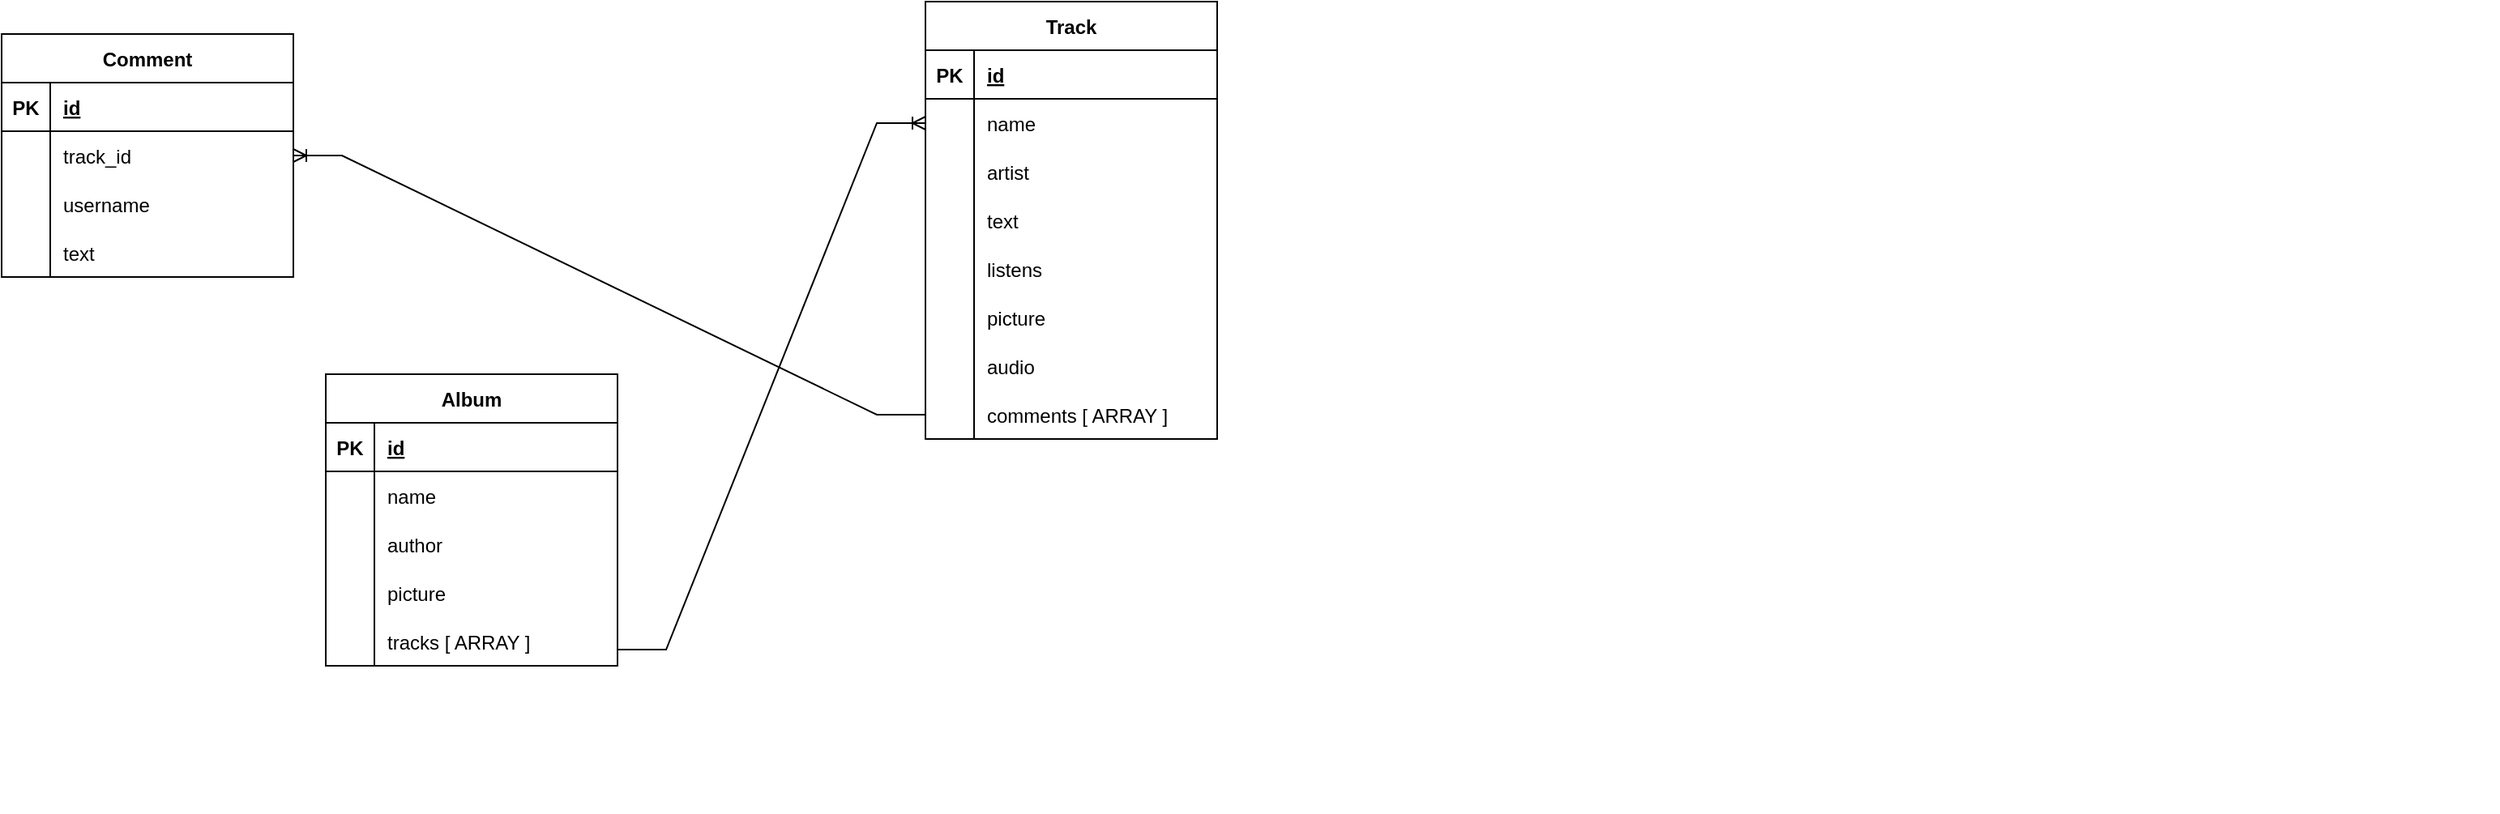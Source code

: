 <mxfile version="20.8.23" type="device"><diagram name="Страница 1" id="-IVK2tjuY0A1NgmKaWkZ"><mxGraphModel dx="1434" dy="764" grid="1" gridSize="10" guides="1" tooltips="1" connect="1" arrows="1" fold="1" page="1" pageScale="1" pageWidth="1169" pageHeight="1654" math="0" shadow="0"><root><mxCell id="0"/><mxCell id="1" parent="0"/><mxCell id="-_1MqQykUKai-JI-OOyg-1" value="Album" style="shape=table;startSize=30;container=1;collapsible=1;childLayout=tableLayout;fixedRows=1;rowLines=0;fontStyle=1;align=center;resizeLast=1;" vertex="1" parent="1"><mxGeometry x="420" y="330" width="180" height="180" as="geometry"/></mxCell><mxCell id="-_1MqQykUKai-JI-OOyg-2" value="" style="shape=tableRow;horizontal=0;startSize=0;swimlaneHead=0;swimlaneBody=0;fillColor=none;collapsible=0;dropTarget=0;points=[[0,0.5],[1,0.5]];portConstraint=eastwest;top=0;left=0;right=0;bottom=1;" vertex="1" parent="-_1MqQykUKai-JI-OOyg-1"><mxGeometry y="30" width="180" height="30" as="geometry"/></mxCell><mxCell id="-_1MqQykUKai-JI-OOyg-3" value="PK" style="shape=partialRectangle;connectable=0;fillColor=none;top=0;left=0;bottom=0;right=0;fontStyle=1;overflow=hidden;" vertex="1" parent="-_1MqQykUKai-JI-OOyg-2"><mxGeometry width="30" height="30" as="geometry"><mxRectangle width="30" height="30" as="alternateBounds"/></mxGeometry></mxCell><mxCell id="-_1MqQykUKai-JI-OOyg-4" value="id" style="shape=partialRectangle;connectable=0;fillColor=none;top=0;left=0;bottom=0;right=0;align=left;spacingLeft=6;fontStyle=5;overflow=hidden;" vertex="1" parent="-_1MqQykUKai-JI-OOyg-2"><mxGeometry x="30" width="150" height="30" as="geometry"><mxRectangle width="150" height="30" as="alternateBounds"/></mxGeometry></mxCell><mxCell id="-_1MqQykUKai-JI-OOyg-5" value="" style="shape=tableRow;horizontal=0;startSize=0;swimlaneHead=0;swimlaneBody=0;fillColor=none;collapsible=0;dropTarget=0;points=[[0,0.5],[1,0.5]];portConstraint=eastwest;top=0;left=0;right=0;bottom=0;" vertex="1" parent="-_1MqQykUKai-JI-OOyg-1"><mxGeometry y="60" width="180" height="30" as="geometry"/></mxCell><mxCell id="-_1MqQykUKai-JI-OOyg-6" value="" style="shape=partialRectangle;connectable=0;fillColor=none;top=0;left=0;bottom=0;right=0;editable=1;overflow=hidden;" vertex="1" parent="-_1MqQykUKai-JI-OOyg-5"><mxGeometry width="30" height="30" as="geometry"><mxRectangle width="30" height="30" as="alternateBounds"/></mxGeometry></mxCell><mxCell id="-_1MqQykUKai-JI-OOyg-7" value="name" style="shape=partialRectangle;connectable=0;fillColor=none;top=0;left=0;bottom=0;right=0;align=left;spacingLeft=6;overflow=hidden;" vertex="1" parent="-_1MqQykUKai-JI-OOyg-5"><mxGeometry x="30" width="150" height="30" as="geometry"><mxRectangle width="150" height="30" as="alternateBounds"/></mxGeometry></mxCell><mxCell id="-_1MqQykUKai-JI-OOyg-8" value="" style="shape=tableRow;horizontal=0;startSize=0;swimlaneHead=0;swimlaneBody=0;fillColor=none;collapsible=0;dropTarget=0;points=[[0,0.5],[1,0.5]];portConstraint=eastwest;top=0;left=0;right=0;bottom=0;" vertex="1" parent="-_1MqQykUKai-JI-OOyg-1"><mxGeometry y="90" width="180" height="30" as="geometry"/></mxCell><mxCell id="-_1MqQykUKai-JI-OOyg-9" value="" style="shape=partialRectangle;connectable=0;fillColor=none;top=0;left=0;bottom=0;right=0;editable=1;overflow=hidden;" vertex="1" parent="-_1MqQykUKai-JI-OOyg-8"><mxGeometry width="30" height="30" as="geometry"><mxRectangle width="30" height="30" as="alternateBounds"/></mxGeometry></mxCell><mxCell id="-_1MqQykUKai-JI-OOyg-10" value="author" style="shape=partialRectangle;connectable=0;fillColor=none;top=0;left=0;bottom=0;right=0;align=left;spacingLeft=6;overflow=hidden;" vertex="1" parent="-_1MqQykUKai-JI-OOyg-8"><mxGeometry x="30" width="150" height="30" as="geometry"><mxRectangle width="150" height="30" as="alternateBounds"/></mxGeometry></mxCell><mxCell id="-_1MqQykUKai-JI-OOyg-11" value="" style="shape=tableRow;horizontal=0;startSize=0;swimlaneHead=0;swimlaneBody=0;fillColor=none;collapsible=0;dropTarget=0;points=[[0,0.5],[1,0.5]];portConstraint=eastwest;top=0;left=0;right=0;bottom=0;" vertex="1" parent="-_1MqQykUKai-JI-OOyg-1"><mxGeometry y="120" width="180" height="30" as="geometry"/></mxCell><mxCell id="-_1MqQykUKai-JI-OOyg-12" value="" style="shape=partialRectangle;connectable=0;fillColor=none;top=0;left=0;bottom=0;right=0;editable=1;overflow=hidden;" vertex="1" parent="-_1MqQykUKai-JI-OOyg-11"><mxGeometry width="30" height="30" as="geometry"><mxRectangle width="30" height="30" as="alternateBounds"/></mxGeometry></mxCell><mxCell id="-_1MqQykUKai-JI-OOyg-13" value="picture" style="shape=partialRectangle;connectable=0;fillColor=none;top=0;left=0;bottom=0;right=0;align=left;spacingLeft=6;overflow=hidden;" vertex="1" parent="-_1MqQykUKai-JI-OOyg-11"><mxGeometry x="30" width="150" height="30" as="geometry"><mxRectangle width="150" height="30" as="alternateBounds"/></mxGeometry></mxCell><mxCell id="-_1MqQykUKai-JI-OOyg-108" style="shape=tableRow;horizontal=0;startSize=0;swimlaneHead=0;swimlaneBody=0;fillColor=none;collapsible=0;dropTarget=0;points=[[0,0.5],[1,0.5]];portConstraint=eastwest;top=0;left=0;right=0;bottom=0;" vertex="1" parent="-_1MqQykUKai-JI-OOyg-1"><mxGeometry y="150" width="180" height="30" as="geometry"/></mxCell><mxCell id="-_1MqQykUKai-JI-OOyg-109" style="shape=partialRectangle;connectable=0;fillColor=none;top=0;left=0;bottom=0;right=0;editable=1;overflow=hidden;" vertex="1" parent="-_1MqQykUKai-JI-OOyg-108"><mxGeometry width="30" height="30" as="geometry"><mxRectangle width="30" height="30" as="alternateBounds"/></mxGeometry></mxCell><mxCell id="-_1MqQykUKai-JI-OOyg-110" value="tracks [ ARRAY ]" style="shape=partialRectangle;connectable=0;fillColor=none;top=0;left=0;bottom=0;right=0;align=left;spacingLeft=6;overflow=hidden;" vertex="1" parent="-_1MqQykUKai-JI-OOyg-108"><mxGeometry x="30" width="150" height="30" as="geometry"><mxRectangle width="150" height="30" as="alternateBounds"/></mxGeometry></mxCell><mxCell id="-_1MqQykUKai-JI-OOyg-14" value="Comment" style="shape=table;startSize=30;container=1;collapsible=1;childLayout=tableLayout;fixedRows=1;rowLines=0;fontStyle=1;align=center;resizeLast=1;" vertex="1" parent="1"><mxGeometry x="220" y="120" width="180" height="150" as="geometry"/></mxCell><mxCell id="-_1MqQykUKai-JI-OOyg-15" value="" style="shape=tableRow;horizontal=0;startSize=0;swimlaneHead=0;swimlaneBody=0;fillColor=none;collapsible=0;dropTarget=0;points=[[0,0.5],[1,0.5]];portConstraint=eastwest;top=0;left=0;right=0;bottom=1;" vertex="1" parent="-_1MqQykUKai-JI-OOyg-14"><mxGeometry y="30" width="180" height="30" as="geometry"/></mxCell><mxCell id="-_1MqQykUKai-JI-OOyg-16" value="PK" style="shape=partialRectangle;connectable=0;fillColor=none;top=0;left=0;bottom=0;right=0;fontStyle=1;overflow=hidden;" vertex="1" parent="-_1MqQykUKai-JI-OOyg-15"><mxGeometry width="30" height="30" as="geometry"><mxRectangle width="30" height="30" as="alternateBounds"/></mxGeometry></mxCell><mxCell id="-_1MqQykUKai-JI-OOyg-17" value="id" style="shape=partialRectangle;connectable=0;fillColor=none;top=0;left=0;bottom=0;right=0;align=left;spacingLeft=6;fontStyle=5;overflow=hidden;" vertex="1" parent="-_1MqQykUKai-JI-OOyg-15"><mxGeometry x="30" width="150" height="30" as="geometry"><mxRectangle width="150" height="30" as="alternateBounds"/></mxGeometry></mxCell><mxCell id="-_1MqQykUKai-JI-OOyg-18" value="" style="shape=tableRow;horizontal=0;startSize=0;swimlaneHead=0;swimlaneBody=0;fillColor=none;collapsible=0;dropTarget=0;points=[[0,0.5],[1,0.5]];portConstraint=eastwest;top=0;left=0;right=0;bottom=0;" vertex="1" parent="-_1MqQykUKai-JI-OOyg-14"><mxGeometry y="60" width="180" height="30" as="geometry"/></mxCell><mxCell id="-_1MqQykUKai-JI-OOyg-19" value="" style="shape=partialRectangle;connectable=0;fillColor=none;top=0;left=0;bottom=0;right=0;editable=1;overflow=hidden;" vertex="1" parent="-_1MqQykUKai-JI-OOyg-18"><mxGeometry width="30" height="30" as="geometry"><mxRectangle width="30" height="30" as="alternateBounds"/></mxGeometry></mxCell><mxCell id="-_1MqQykUKai-JI-OOyg-20" value="track_id" style="shape=partialRectangle;connectable=0;fillColor=none;top=0;left=0;bottom=0;right=0;align=left;spacingLeft=6;overflow=hidden;" vertex="1" parent="-_1MqQykUKai-JI-OOyg-18"><mxGeometry x="30" width="150" height="30" as="geometry"><mxRectangle width="150" height="30" as="alternateBounds"/></mxGeometry></mxCell><mxCell id="-_1MqQykUKai-JI-OOyg-21" value="" style="shape=tableRow;horizontal=0;startSize=0;swimlaneHead=0;swimlaneBody=0;fillColor=none;collapsible=0;dropTarget=0;points=[[0,0.5],[1,0.5]];portConstraint=eastwest;top=0;left=0;right=0;bottom=0;" vertex="1" parent="-_1MqQykUKai-JI-OOyg-14"><mxGeometry y="90" width="180" height="30" as="geometry"/></mxCell><mxCell id="-_1MqQykUKai-JI-OOyg-22" value="" style="shape=partialRectangle;connectable=0;fillColor=none;top=0;left=0;bottom=0;right=0;editable=1;overflow=hidden;" vertex="1" parent="-_1MqQykUKai-JI-OOyg-21"><mxGeometry width="30" height="30" as="geometry"><mxRectangle width="30" height="30" as="alternateBounds"/></mxGeometry></mxCell><mxCell id="-_1MqQykUKai-JI-OOyg-23" value="username" style="shape=partialRectangle;connectable=0;fillColor=none;top=0;left=0;bottom=0;right=0;align=left;spacingLeft=6;overflow=hidden;" vertex="1" parent="-_1MqQykUKai-JI-OOyg-21"><mxGeometry x="30" width="150" height="30" as="geometry"><mxRectangle width="150" height="30" as="alternateBounds"/></mxGeometry></mxCell><mxCell id="-_1MqQykUKai-JI-OOyg-24" value="" style="shape=tableRow;horizontal=0;startSize=0;swimlaneHead=0;swimlaneBody=0;fillColor=none;collapsible=0;dropTarget=0;points=[[0,0.5],[1,0.5]];portConstraint=eastwest;top=0;left=0;right=0;bottom=0;" vertex="1" parent="-_1MqQykUKai-JI-OOyg-14"><mxGeometry y="120" width="180" height="30" as="geometry"/></mxCell><mxCell id="-_1MqQykUKai-JI-OOyg-25" value="" style="shape=partialRectangle;connectable=0;fillColor=none;top=0;left=0;bottom=0;right=0;editable=1;overflow=hidden;" vertex="1" parent="-_1MqQykUKai-JI-OOyg-24"><mxGeometry width="30" height="30" as="geometry"><mxRectangle width="30" height="30" as="alternateBounds"/></mxGeometry></mxCell><mxCell id="-_1MqQykUKai-JI-OOyg-26" value="text" style="shape=partialRectangle;connectable=0;fillColor=none;top=0;left=0;bottom=0;right=0;align=left;spacingLeft=6;overflow=hidden;" vertex="1" parent="-_1MqQykUKai-JI-OOyg-24"><mxGeometry x="30" width="150" height="30" as="geometry"><mxRectangle width="150" height="30" as="alternateBounds"/></mxGeometry></mxCell><object label="Track" listens="" picture="" audio="" comments="[ ARRAY ]" placeholders="1" id="-_1MqQykUKai-JI-OOyg-27"><mxCell style="shape=table;startSize=30;container=1;collapsible=1;childLayout=tableLayout;fixedRows=1;rowLines=0;fontStyle=1;align=center;resizeLast=1;" vertex="1" parent="1"><mxGeometry x="790" y="100" width="180" height="270" as="geometry"><mxRectangle x="790" y="140" width="70" height="30" as="alternateBounds"/></mxGeometry></mxCell></object><mxCell id="-_1MqQykUKai-JI-OOyg-28" value="" style="shape=tableRow;horizontal=0;startSize=0;swimlaneHead=0;swimlaneBody=0;fillColor=none;collapsible=0;dropTarget=0;points=[[0,0.5],[1,0.5]];portConstraint=eastwest;top=0;left=0;right=0;bottom=1;" vertex="1" parent="-_1MqQykUKai-JI-OOyg-27"><mxGeometry y="30" width="180" height="30" as="geometry"/></mxCell><mxCell id="-_1MqQykUKai-JI-OOyg-29" value="PK" style="shape=partialRectangle;connectable=0;fillColor=none;top=0;left=0;bottom=0;right=0;fontStyle=1;overflow=hidden;" vertex="1" parent="-_1MqQykUKai-JI-OOyg-28"><mxGeometry width="30" height="30" as="geometry"><mxRectangle width="30" height="30" as="alternateBounds"/></mxGeometry></mxCell><mxCell id="-_1MqQykUKai-JI-OOyg-30" value="id" style="shape=partialRectangle;connectable=0;fillColor=none;top=0;left=0;bottom=0;right=0;align=left;spacingLeft=6;fontStyle=5;overflow=hidden;" vertex="1" parent="-_1MqQykUKai-JI-OOyg-28"><mxGeometry x="30" width="150" height="30" as="geometry"><mxRectangle width="150" height="30" as="alternateBounds"/></mxGeometry></mxCell><mxCell id="-_1MqQykUKai-JI-OOyg-31" value="" style="shape=tableRow;horizontal=0;startSize=0;swimlaneHead=0;swimlaneBody=0;fillColor=none;collapsible=0;dropTarget=0;points=[[0,0.5],[1,0.5]];portConstraint=eastwest;top=0;left=0;right=0;bottom=0;" vertex="1" parent="-_1MqQykUKai-JI-OOyg-27"><mxGeometry y="60" width="180" height="30" as="geometry"/></mxCell><mxCell id="-_1MqQykUKai-JI-OOyg-32" value="" style="shape=partialRectangle;connectable=0;fillColor=none;top=0;left=0;bottom=0;right=0;editable=1;overflow=hidden;" vertex="1" parent="-_1MqQykUKai-JI-OOyg-31"><mxGeometry width="30" height="30" as="geometry"><mxRectangle width="30" height="30" as="alternateBounds"/></mxGeometry></mxCell><mxCell id="-_1MqQykUKai-JI-OOyg-33" value="name" style="shape=partialRectangle;connectable=0;fillColor=none;top=0;left=0;bottom=0;right=0;align=left;spacingLeft=6;overflow=hidden;" vertex="1" parent="-_1MqQykUKai-JI-OOyg-31"><mxGeometry x="30" width="150" height="30" as="geometry"><mxRectangle width="150" height="30" as="alternateBounds"/></mxGeometry></mxCell><mxCell id="-_1MqQykUKai-JI-OOyg-34" value="" style="shape=tableRow;horizontal=0;startSize=0;swimlaneHead=0;swimlaneBody=0;fillColor=none;collapsible=0;dropTarget=0;points=[[0,0.5],[1,0.5]];portConstraint=eastwest;top=0;left=0;right=0;bottom=0;" vertex="1" parent="-_1MqQykUKai-JI-OOyg-27"><mxGeometry y="90" width="180" height="30" as="geometry"/></mxCell><mxCell id="-_1MqQykUKai-JI-OOyg-35" value="" style="shape=partialRectangle;connectable=0;fillColor=none;top=0;left=0;bottom=0;right=0;editable=1;overflow=hidden;" vertex="1" parent="-_1MqQykUKai-JI-OOyg-34"><mxGeometry width="30" height="30" as="geometry"><mxRectangle width="30" height="30" as="alternateBounds"/></mxGeometry></mxCell><mxCell id="-_1MqQykUKai-JI-OOyg-36" value="artist" style="shape=partialRectangle;connectable=0;fillColor=none;top=0;left=0;bottom=0;right=0;align=left;spacingLeft=6;overflow=hidden;" vertex="1" parent="-_1MqQykUKai-JI-OOyg-34"><mxGeometry x="30" width="150" height="30" as="geometry"><mxRectangle width="150" height="30" as="alternateBounds"/></mxGeometry></mxCell><mxCell id="-_1MqQykUKai-JI-OOyg-37" value="" style="shape=tableRow;horizontal=0;startSize=0;swimlaneHead=0;swimlaneBody=0;fillColor=none;collapsible=0;dropTarget=0;points=[[0,0.5],[1,0.5]];portConstraint=eastwest;top=0;left=0;right=0;bottom=0;" vertex="1" parent="-_1MqQykUKai-JI-OOyg-27"><mxGeometry y="120" width="180" height="30" as="geometry"/></mxCell><mxCell id="-_1MqQykUKai-JI-OOyg-38" value="" style="shape=partialRectangle;connectable=0;fillColor=none;top=0;left=0;bottom=0;right=0;editable=1;overflow=hidden;" vertex="1" parent="-_1MqQykUKai-JI-OOyg-37"><mxGeometry width="30" height="30" as="geometry"><mxRectangle width="30" height="30" as="alternateBounds"/></mxGeometry></mxCell><mxCell id="-_1MqQykUKai-JI-OOyg-39" value="text" style="shape=partialRectangle;connectable=0;fillColor=none;top=0;left=0;bottom=0;right=0;align=left;spacingLeft=6;overflow=hidden;" vertex="1" parent="-_1MqQykUKai-JI-OOyg-37"><mxGeometry x="30" width="150" height="30" as="geometry"><mxRectangle width="150" height="30" as="alternateBounds"/></mxGeometry></mxCell><mxCell id="-_1MqQykUKai-JI-OOyg-93" style="shape=tableRow;horizontal=0;startSize=0;swimlaneHead=0;swimlaneBody=0;fillColor=none;collapsible=0;dropTarget=0;points=[[0,0.5],[1,0.5]];portConstraint=eastwest;top=0;left=0;right=0;bottom=0;" vertex="1" parent="-_1MqQykUKai-JI-OOyg-27"><mxGeometry y="150" width="180" height="30" as="geometry"/></mxCell><mxCell id="-_1MqQykUKai-JI-OOyg-94" style="shape=partialRectangle;connectable=0;fillColor=none;top=0;left=0;bottom=0;right=0;editable=1;overflow=hidden;" vertex="1" parent="-_1MqQykUKai-JI-OOyg-93"><mxGeometry width="30" height="30" as="geometry"><mxRectangle width="30" height="30" as="alternateBounds"/></mxGeometry></mxCell><mxCell id="-_1MqQykUKai-JI-OOyg-95" value="listens" style="shape=partialRectangle;connectable=0;fillColor=none;top=0;left=0;bottom=0;right=0;align=left;spacingLeft=6;overflow=hidden;" vertex="1" parent="-_1MqQykUKai-JI-OOyg-93"><mxGeometry x="30" width="150" height="30" as="geometry"><mxRectangle width="150" height="30" as="alternateBounds"/></mxGeometry></mxCell><mxCell id="-_1MqQykUKai-JI-OOyg-96" style="shape=tableRow;horizontal=0;startSize=0;swimlaneHead=0;swimlaneBody=0;fillColor=none;collapsible=0;dropTarget=0;points=[[0,0.5],[1,0.5]];portConstraint=eastwest;top=0;left=0;right=0;bottom=0;" vertex="1" parent="-_1MqQykUKai-JI-OOyg-27"><mxGeometry y="180" width="180" height="30" as="geometry"/></mxCell><mxCell id="-_1MqQykUKai-JI-OOyg-97" style="shape=partialRectangle;connectable=0;fillColor=none;top=0;left=0;bottom=0;right=0;editable=1;overflow=hidden;" vertex="1" parent="-_1MqQykUKai-JI-OOyg-96"><mxGeometry width="30" height="30" as="geometry"><mxRectangle width="30" height="30" as="alternateBounds"/></mxGeometry></mxCell><mxCell id="-_1MqQykUKai-JI-OOyg-98" value="picture" style="shape=partialRectangle;connectable=0;fillColor=none;top=0;left=0;bottom=0;right=0;align=left;spacingLeft=6;overflow=hidden;" vertex="1" parent="-_1MqQykUKai-JI-OOyg-96"><mxGeometry x="30" width="150" height="30" as="geometry"><mxRectangle width="150" height="30" as="alternateBounds"/></mxGeometry></mxCell><mxCell id="-_1MqQykUKai-JI-OOyg-99" style="shape=tableRow;horizontal=0;startSize=0;swimlaneHead=0;swimlaneBody=0;fillColor=none;collapsible=0;dropTarget=0;points=[[0,0.5],[1,0.5]];portConstraint=eastwest;top=0;left=0;right=0;bottom=0;" vertex="1" parent="-_1MqQykUKai-JI-OOyg-27"><mxGeometry y="210" width="180" height="30" as="geometry"/></mxCell><mxCell id="-_1MqQykUKai-JI-OOyg-100" style="shape=partialRectangle;connectable=0;fillColor=none;top=0;left=0;bottom=0;right=0;editable=1;overflow=hidden;" vertex="1" parent="-_1MqQykUKai-JI-OOyg-99"><mxGeometry width="30" height="30" as="geometry"><mxRectangle width="30" height="30" as="alternateBounds"/></mxGeometry></mxCell><mxCell id="-_1MqQykUKai-JI-OOyg-101" value="audio" style="shape=partialRectangle;connectable=0;fillColor=none;top=0;left=0;bottom=0;right=0;align=left;spacingLeft=6;overflow=hidden;" vertex="1" parent="-_1MqQykUKai-JI-OOyg-99"><mxGeometry x="30" width="150" height="30" as="geometry"><mxRectangle width="150" height="30" as="alternateBounds"/></mxGeometry></mxCell><mxCell id="-_1MqQykUKai-JI-OOyg-102" style="shape=tableRow;horizontal=0;startSize=0;swimlaneHead=0;swimlaneBody=0;fillColor=none;collapsible=0;dropTarget=0;points=[[0,0.5],[1,0.5]];portConstraint=eastwest;top=0;left=0;right=0;bottom=0;" vertex="1" parent="-_1MqQykUKai-JI-OOyg-27"><mxGeometry y="240" width="180" height="30" as="geometry"/></mxCell><mxCell id="-_1MqQykUKai-JI-OOyg-103" style="shape=partialRectangle;connectable=0;fillColor=none;top=0;left=0;bottom=0;right=0;editable=1;overflow=hidden;" vertex="1" parent="-_1MqQykUKai-JI-OOyg-102"><mxGeometry width="30" height="30" as="geometry"><mxRectangle width="30" height="30" as="alternateBounds"/></mxGeometry></mxCell><mxCell id="-_1MqQykUKai-JI-OOyg-104" value="comments [ ARRAY ]" style="shape=partialRectangle;connectable=0;fillColor=none;top=0;left=0;bottom=0;right=0;align=left;spacingLeft=6;overflow=hidden;" vertex="1" parent="-_1MqQykUKai-JI-OOyg-102"><mxGeometry x="30" width="150" height="30" as="geometry"><mxRectangle width="150" height="30" as="alternateBounds"/></mxGeometry></mxCell><mxCell id="-_1MqQykUKai-JI-OOyg-72" value="" style="shape=tableRow;horizontal=0;startSize=0;swimlaneHead=0;swimlaneBody=0;fillColor=none;collapsible=0;dropTarget=0;points=[[0,0.5],[1,0.5]];portConstraint=eastwest;top=0;left=0;right=0;bottom=0;" vertex="1" parent="1"><mxGeometry x="820" y="260" width="180" height="30" as="geometry"/></mxCell><mxCell id="-_1MqQykUKai-JI-OOyg-73" value="" style="shape=partialRectangle;connectable=0;fillColor=none;top=0;left=0;bottom=0;right=0;editable=1;overflow=hidden;" vertex="1" parent="-_1MqQykUKai-JI-OOyg-72"><mxGeometry x="910" y="310" width="30" height="30" as="geometry"><mxRectangle width="30" height="30" as="alternateBounds"/></mxGeometry></mxCell><mxCell id="-_1MqQykUKai-JI-OOyg-111" value="" style="edgeStyle=entityRelationEdgeStyle;fontSize=12;html=1;endArrow=ERoneToMany;rounded=0;entryX=0;entryY=0.5;entryDx=0;entryDy=0;" edge="1" parent="1" target="-_1MqQykUKai-JI-OOyg-31"><mxGeometry width="100" height="100" relative="1" as="geometry"><mxPoint x="600" y="500" as="sourcePoint"/><mxPoint x="700" y="400" as="targetPoint"/></mxGeometry></mxCell><mxCell id="-_1MqQykUKai-JI-OOyg-112" value="" style="edgeStyle=entityRelationEdgeStyle;fontSize=12;html=1;endArrow=ERoneToMany;rounded=0;entryX=1;entryY=0.5;entryDx=0;entryDy=0;exitX=0;exitY=0.5;exitDx=0;exitDy=0;" edge="1" parent="1" source="-_1MqQykUKai-JI-OOyg-102" target="-_1MqQykUKai-JI-OOyg-18"><mxGeometry width="100" height="100" relative="1" as="geometry"><mxPoint x="540" y="440" as="sourcePoint"/><mxPoint x="640" y="340" as="targetPoint"/></mxGeometry></mxCell></root></mxGraphModel></diagram></mxfile>